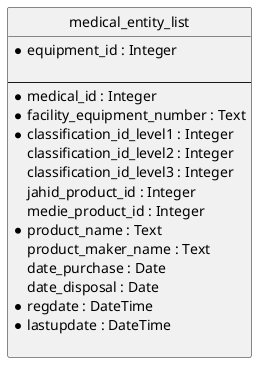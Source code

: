 @startuml
'-------------------------------------------
'Table Name  : medical_entity_list
'Description : 医療機関別の医療機器台帳
'
'[ChangeLog]

'  v1.0.0 (2025-06-27)
'  - [H.Miyazawa] OptiServe用のデータベース設計

'  v1.1.0 (2025-07-10)
'  - [H.Miyazawa] 1.PK情報を変更（equipment_idのみに変更）。2.インデックス情報と外部キー情報を追加

'[Note]
'  - 2025-07-16 : generate_dbdesign_artifacts.pyによる自動生成
'-------------------------------------------
hide circle

entity "medical_entity_list" as e01 {
  * equipment_id : Integer

  --
  * medical_id : Integer
  * facility_equipment_number : Text
  * classification_id_level1 : Integer
    classification_id_level2 : Integer
    classification_id_level3 : Integer
    jahid_product_id : Integer
    medie_product_id : Integer
  * product_name : Text
    product_maker_name : Text
    date_purchase : Date
    date_disposal : Date
  * regdate : DateTime
  * lastupdate : DateTime

}
@enduml
